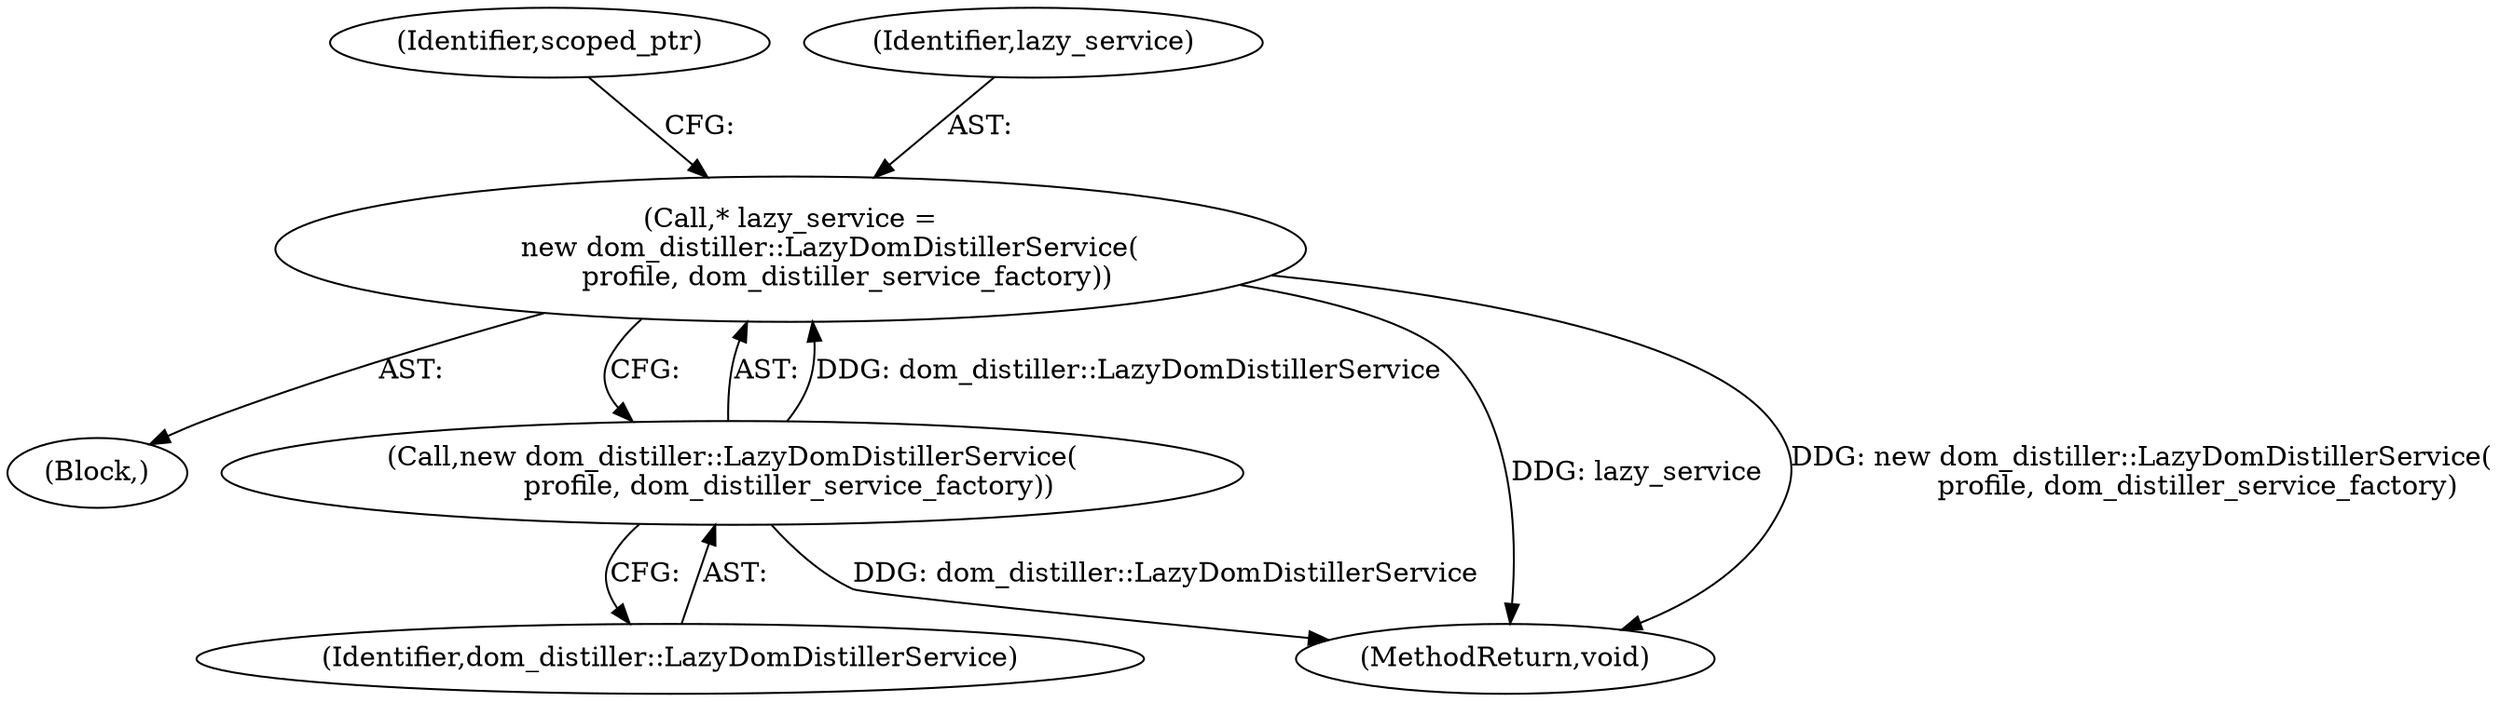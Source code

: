 digraph "0_Chrome_dcd10462fb49c72544719c490238f3a35edf3fc6_1@pointer" {
"1000117" [label="(Call,* lazy_service =\n         new dom_distiller::LazyDomDistillerService(\n             profile, dom_distiller_service_factory))"];
"1000119" [label="(Call,new dom_distiller::LazyDomDistillerService(\n             profile, dom_distiller_service_factory))"];
"1000117" [label="(Call,* lazy_service =\n         new dom_distiller::LazyDomDistillerService(\n             profile, dom_distiller_service_factory))"];
"1000122" [label="(Identifier,scoped_ptr)"];
"1000119" [label="(Call,new dom_distiller::LazyDomDistillerService(\n             profile, dom_distiller_service_factory))"];
"1000120" [label="(Identifier,dom_distiller::LazyDomDistillerService)"];
"1000111" [label="(Block,)"];
"1000139" [label="(MethodReturn,void)"];
"1000118" [label="(Identifier,lazy_service)"];
"1000117" -> "1000111"  [label="AST: "];
"1000117" -> "1000119"  [label="CFG: "];
"1000118" -> "1000117"  [label="AST: "];
"1000119" -> "1000117"  [label="AST: "];
"1000122" -> "1000117"  [label="CFG: "];
"1000117" -> "1000139"  [label="DDG: lazy_service"];
"1000117" -> "1000139"  [label="DDG: new dom_distiller::LazyDomDistillerService(\n             profile, dom_distiller_service_factory)"];
"1000119" -> "1000117"  [label="DDG: dom_distiller::LazyDomDistillerService"];
"1000119" -> "1000120"  [label="CFG: "];
"1000120" -> "1000119"  [label="AST: "];
"1000119" -> "1000139"  [label="DDG: dom_distiller::LazyDomDistillerService"];
}
